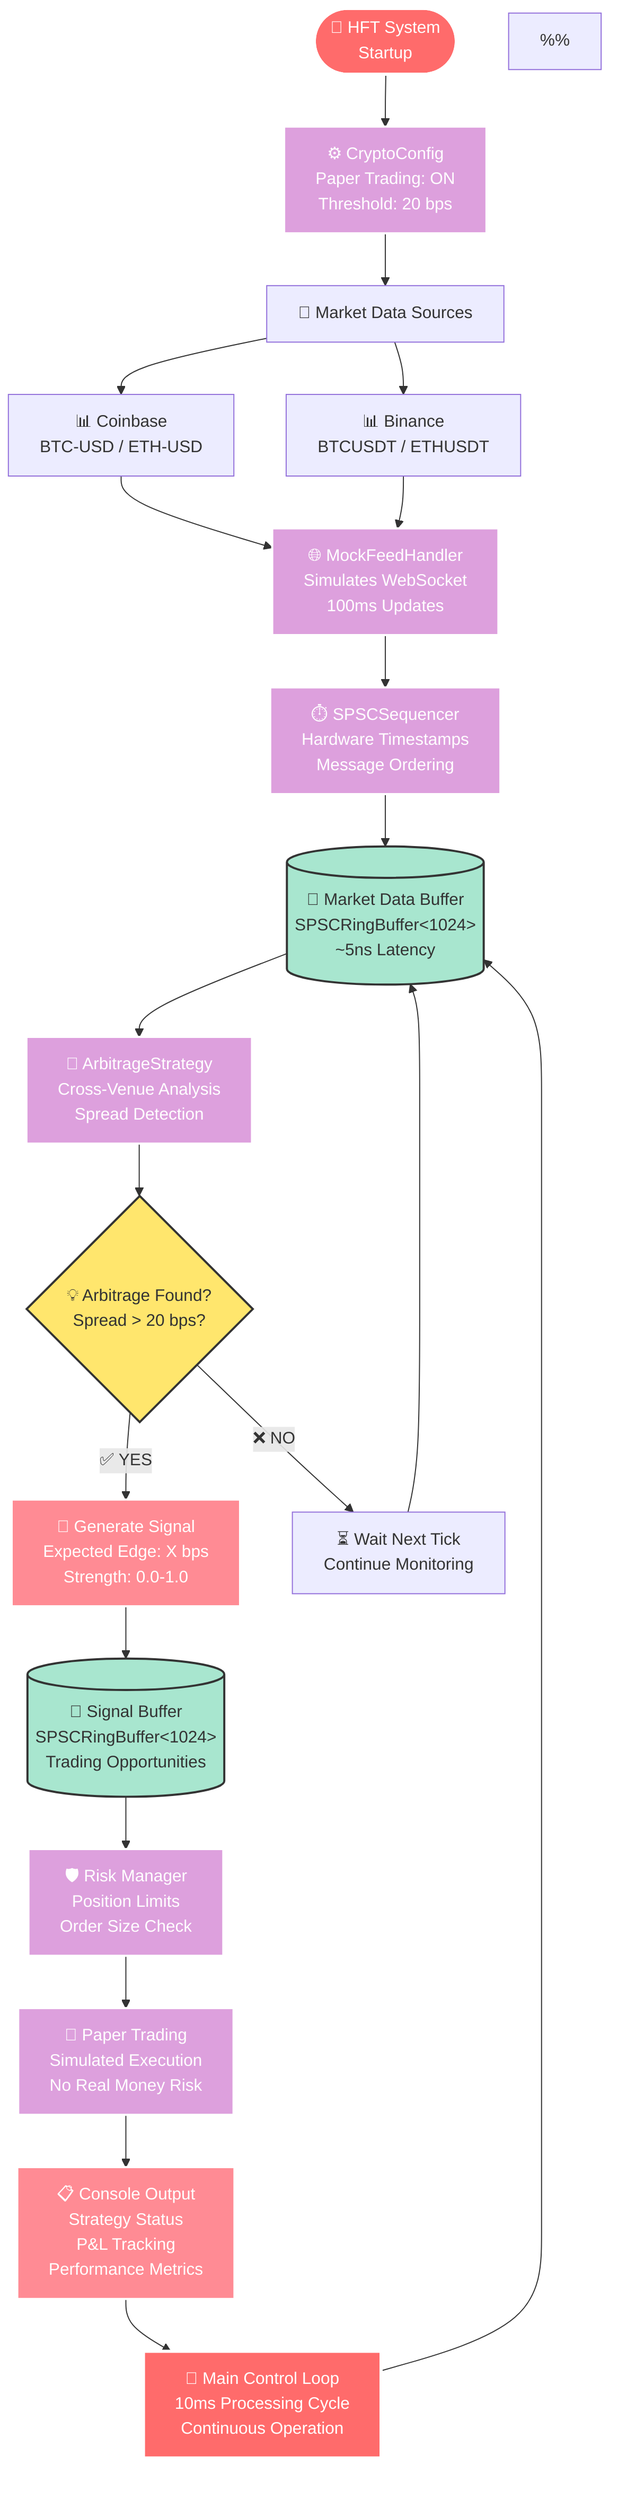 flowchart TD
    %% ========== MAIN DATA FLOW (Left to Right) ==========
    
    %% 1. Data Sources
    Start([🚀 HFT System<br/>Startup]) --> Config[⚙️ CryptoConfig<br/>Paper Trading: ON<br/>Threshold: 20 bps]
    
    Config --> DataSources[📡 Market Data Sources]
    DataSources --> CB[📊 Coinbase<br/>BTC-USD / ETH-USD]
    DataSources --> BN[📊 Binance<br/>BTCUSDT / ETHUSDT]
    
    %% 2. Feed Processing
    CB --> FeedHandler[🌐 MockFeedHandler<br/>Simulates WebSocket<br/>100ms Updates]
    BN --> FeedHandler
    
    FeedHandler --> Sequencer[⏱️ SPSCSequencer<br/>Hardware Timestamps<br/>Message Ordering]
    
    %% 3. Ring Buffer Layer
    Sequencer --> MarketBuffer[(📮 Market Data Buffer<br/>SPSCRingBuffer<1024><br/>~5ns Latency)]
    
    %% 4. Strategy Processing
    MarketBuffer --> Strategy[🧠 ArbitrageStrategy<br/>Cross-Venue Analysis<br/>Spread Detection]
    
    Strategy --> Decision{💡 Arbitrage Found?<br/>Spread > 20 bps?}
    
    Decision -->|✅ YES| GenerateSignal[🎯 Generate Signal<br/>Expected Edge: X bps<br/>Strength: 0.0-1.0]
    Decision -->|❌ NO| WaitNext[⏳ Wait Next Tick<br/>Continue Monitoring]
    
    WaitNext --> MarketBuffer
    
    %% 5. Signal Processing
    GenerateSignal --> SignalBuffer[(📮 Signal Buffer<br/>SPSCRingBuffer<1024><br/>Trading Opportunities)]
    
    %% 6. Risk & Execution
    SignalBuffer --> RiskMgr[🛡️ Risk Manager<br/>Position Limits<br/>Order Size Check]
    
    RiskMgr --> PaperTrade[📝 Paper Trading<br/>Simulated Execution<br/>No Real Money Risk]
    
    %% 7. Output & Loop
    PaperTrade --> Output[📋 Console Output<br/>Strategy Status<br/>P&L Tracking<br/>Performance Metrics]
    
    Output --> MainLoop[🔄 Main Control Loop<br/>10ms Processing Cycle<br/>Continuous Operation]
    
    MainLoop --> MarketBuffer

%%    %% ========== SUPPORTING INFORMATION ==========
%%
%%    subgraph TradingPairs [" 💎 Trading Pairs "]
%%        BTC[BTC/USD<br/>~$45,000<br/>Primary Pair]
%%        ETH[ETH/USD<br/>~$3,000<br/>Secondary Pair]
%%    end
%%
%%    subgraph Venues [" 🏛️ Exchange Venues "]
%%        CBPro[Coinbase Pro<br/>Sandbox Mode<br/>REST + WebSocket]
%%        Binance[Binance<br/>Testnet Mode<br/>High Frequency]
%%    end
%%
%%    subgraph MessageFlow [" 📨 Message Types "]
%%        MsgTick[MARKET_DATA_TICK<br/>Bid/Ask/Size/Volume]
%%        MsgSignal[SIGNAL<br/>Arbitrage Opportunity]
%%        MsgOrder[ORDER<br/>Buy/Sell Instructions]
%%        MsgFill[FILL<br/>Execution Confirmation]
%%    end
%%
%%    subgraph Performance [" ⚡ System Performance "]
%%        PerfRing[Ring Buffer<br/>~5ns latency]
%%        PerfSeq[Sequencer<br/>~2ns overhead]
%%        PerfStrat[Strategy<br/>&lt;1ms decision]
%%        PerfTotal[End-to-End<br/>&lt;10ms total]
%%    end
%%
%%    subgraph RiskControls [" 🛡️ Risk Management "]
%%        RiskPos[Max Position<br/>0.01 BTC/ETH]
%%        RiskOrder[Order Size<br/>0.001 maximum]
%%        RiskSpread[Min Spread<br/>20 bps threshold]
%%        RiskMode[Paper Mode<br/>ENABLED]
%%    end

    %% ========== STYLING FOR BETTER VISUAL HIERARCHY ==========
    
    classDef startEnd fill:#ff6b6b,stroke:#fff,stroke-width:3px,color:#fff
    classDef process fill:#4ecdc4,stroke:#fff,stroke-width:2px,color:#fff
    classDef decision fill:#ffe66d,stroke:#333,stroke-width:2px,color:#333
    classDef buffer fill:#a8e6cf,stroke:#333,stroke-width:2px,color:#333
    classDef output fill:#ff8b94,stroke:#fff,stroke-width:2px,color:#fff
    classDef config fill:#dda0dd,stroke:#fff,stroke-width:2px,color:#fff
    
    class Start,MainLoop startEnd
    class Config,FeedHandler,Sequencer,Strategy,RiskMgr,PaperTrade config
    class Decision decision
    class MarketBuffer,SignalBuffer buffer
    class Output,GenerateSignal output